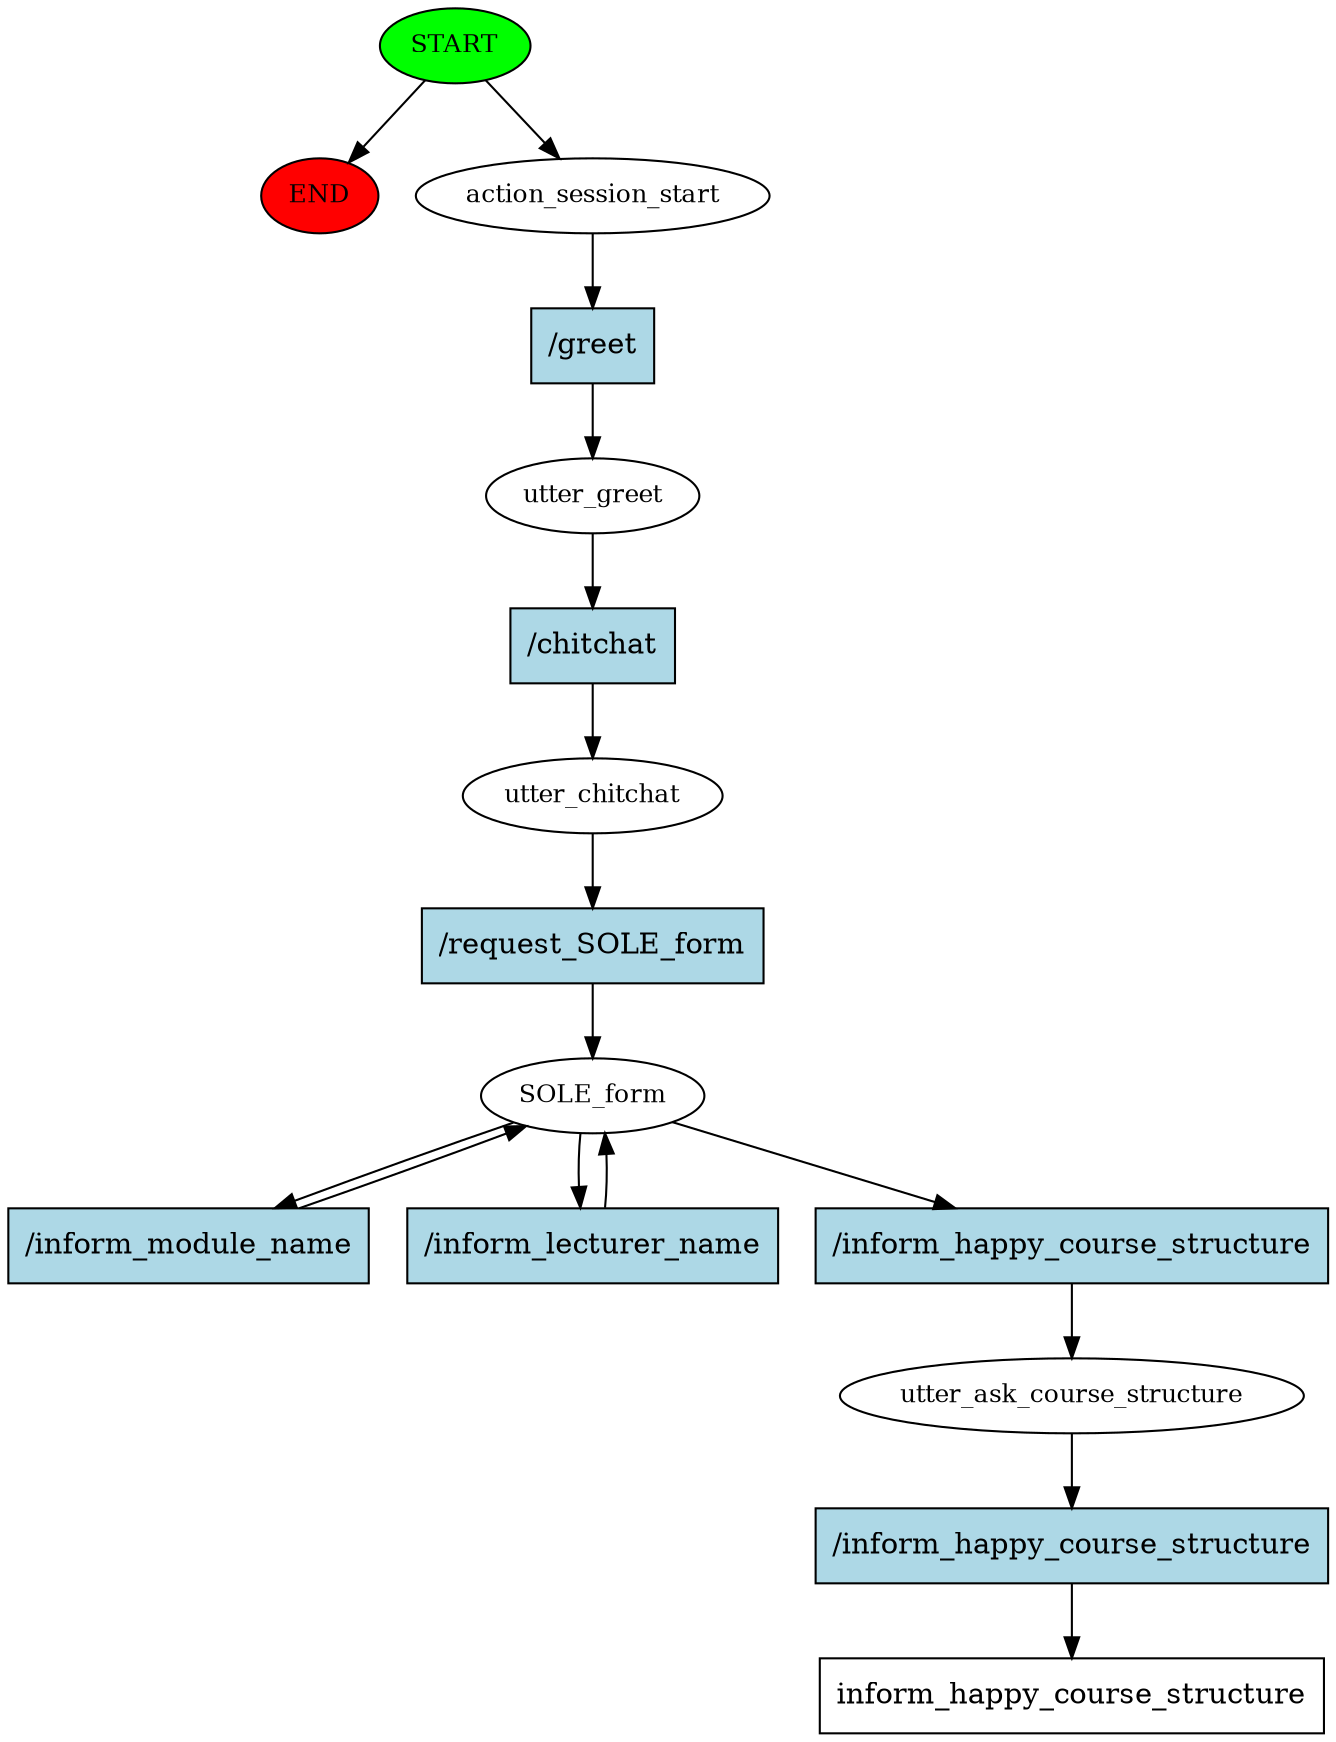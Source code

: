 digraph  {
0 [class="start active", fillcolor=green, fontsize=12, label=START, style=filled];
"-1" [class=end, fillcolor=red, fontsize=12, label=END, style=filled];
1 [class=active, fontsize=12, label=action_session_start];
2 [class=active, fontsize=12, label=utter_greet];
3 [class=active, fontsize=12, label=utter_chitchat];
4 [class=active, fontsize=12, label=SOLE_form];
7 [class=active, fontsize=12, label=utter_ask_course_structure];
8 [class="intent dashed active", label=inform_happy_course_structure, shape=rect];
9 [class="intent active", fillcolor=lightblue, label="/greet", shape=rect, style=filled];
10 [class="intent active", fillcolor=lightblue, label="/chitchat", shape=rect, style=filled];
11 [class="intent active", fillcolor=lightblue, label="/request_SOLE_form", shape=rect, style=filled];
12 [class="intent active", fillcolor=lightblue, label="/inform_module_name", shape=rect, style=filled];
13 [class="intent active", fillcolor=lightblue, label="/inform_lecturer_name", shape=rect, style=filled];
14 [class="intent active", fillcolor=lightblue, label="/inform_happy_course_structure", shape=rect, style=filled];
15 [class="intent active", fillcolor=lightblue, label="/inform_happy_course_structure", shape=rect, style=filled];
0 -> "-1"  [class="", key=NONE, label=""];
0 -> 1  [class=active, key=NONE, label=""];
1 -> 9  [class=active, key=0];
2 -> 10  [class=active, key=0];
3 -> 11  [class=active, key=0];
4 -> 12  [class=active, key=0];
4 -> 13  [class=active, key=0];
4 -> 14  [class=active, key=0];
7 -> 15  [class=active, key=0];
9 -> 2  [class=active, key=0];
10 -> 3  [class=active, key=0];
11 -> 4  [class=active, key=0];
12 -> 4  [class=active, key=0];
13 -> 4  [class=active, key=0];
14 -> 7  [class=active, key=0];
15 -> 8  [class=active, key=0];
}
